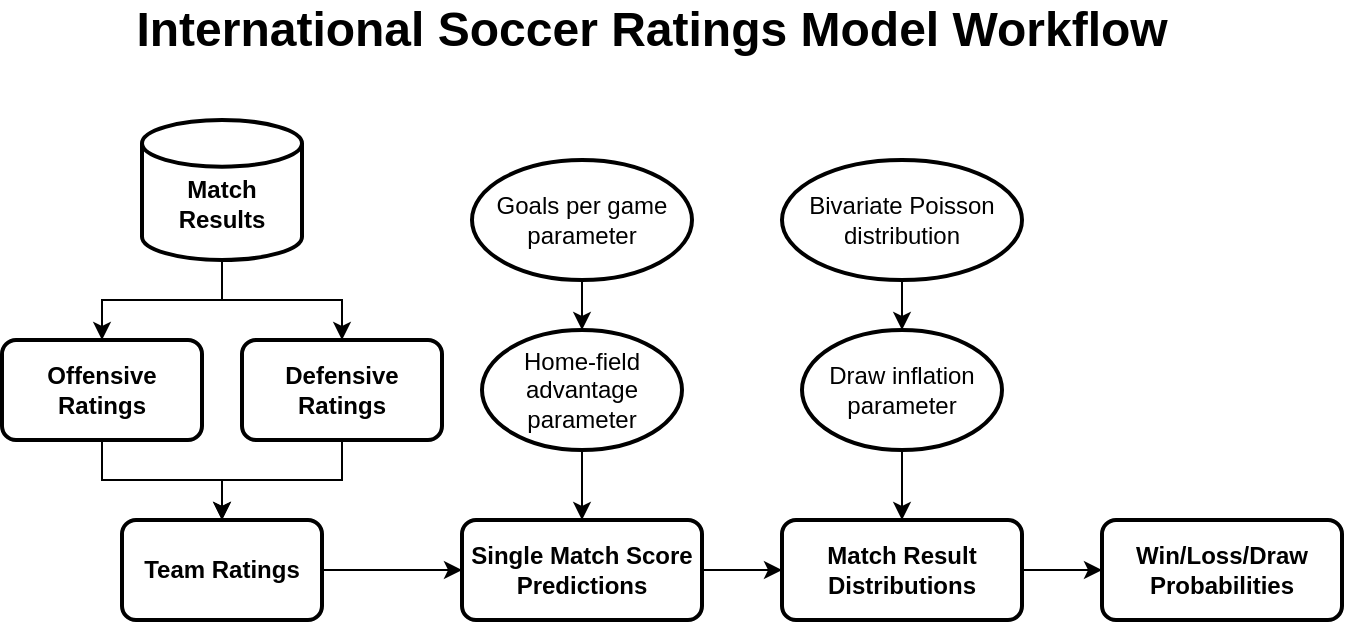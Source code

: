 <mxfile version="24.1.0" type="device">
  <diagram id="C5RBs43oDa-KdzZeNtuy" name="Page-1">
    <mxGraphModel dx="1706" dy="830" grid="1" gridSize="10" guides="1" tooltips="1" connect="1" arrows="1" fold="1" page="1" pageScale="1" pageWidth="827" pageHeight="1169" math="0" shadow="0">
      <root>
        <mxCell id="WIyWlLk6GJQsqaUBKTNV-0" />
        <mxCell id="WIyWlLk6GJQsqaUBKTNV-1" parent="WIyWlLk6GJQsqaUBKTNV-0" />
        <mxCell id="hffF-PGnoq3ZM0w_EB8X-14" style="edgeStyle=orthogonalEdgeStyle;rounded=0;orthogonalLoop=1;jettySize=auto;html=1;entryX=0.5;entryY=0;entryDx=0;entryDy=0;" edge="1" parent="WIyWlLk6GJQsqaUBKTNV-1" source="hffF-PGnoq3ZM0w_EB8X-5" target="hffF-PGnoq3ZM0w_EB8X-6">
          <mxGeometry relative="1" as="geometry" />
        </mxCell>
        <mxCell id="hffF-PGnoq3ZM0w_EB8X-15" style="edgeStyle=orthogonalEdgeStyle;rounded=0;orthogonalLoop=1;jettySize=auto;html=1;entryX=0.5;entryY=0;entryDx=0;entryDy=0;" edge="1" parent="WIyWlLk6GJQsqaUBKTNV-1" source="hffF-PGnoq3ZM0w_EB8X-5" target="hffF-PGnoq3ZM0w_EB8X-7">
          <mxGeometry relative="1" as="geometry" />
        </mxCell>
        <mxCell id="hffF-PGnoq3ZM0w_EB8X-5" value="&lt;div&gt;&lt;br&gt;&lt;/div&gt;&lt;div&gt;&lt;span&gt;Match Results&lt;/span&gt;&lt;/div&gt;" style="strokeWidth=2;html=1;shape=mxgraph.flowchart.database;whiteSpace=wrap;fontStyle=1" vertex="1" parent="WIyWlLk6GJQsqaUBKTNV-1">
          <mxGeometry x="149" y="80" width="80" height="70" as="geometry" />
        </mxCell>
        <mxCell id="hffF-PGnoq3ZM0w_EB8X-16" style="edgeStyle=orthogonalEdgeStyle;rounded=0;orthogonalLoop=1;jettySize=auto;html=1;entryX=0.5;entryY=0;entryDx=0;entryDy=0;" edge="1" parent="WIyWlLk6GJQsqaUBKTNV-1" source="hffF-PGnoq3ZM0w_EB8X-6" target="hffF-PGnoq3ZM0w_EB8X-8">
          <mxGeometry relative="1" as="geometry" />
        </mxCell>
        <mxCell id="hffF-PGnoq3ZM0w_EB8X-6" value="&lt;b&gt;Offensive Ratings&lt;/b&gt;" style="rounded=1;whiteSpace=wrap;html=1;absoluteArcSize=1;arcSize=14;strokeWidth=2;" vertex="1" parent="WIyWlLk6GJQsqaUBKTNV-1">
          <mxGeometry x="79" y="190" width="100" height="50" as="geometry" />
        </mxCell>
        <mxCell id="hffF-PGnoq3ZM0w_EB8X-17" style="edgeStyle=orthogonalEdgeStyle;rounded=0;orthogonalLoop=1;jettySize=auto;html=1;entryX=0.5;entryY=0;entryDx=0;entryDy=0;" edge="1" parent="WIyWlLk6GJQsqaUBKTNV-1" source="hffF-PGnoq3ZM0w_EB8X-7" target="hffF-PGnoq3ZM0w_EB8X-8">
          <mxGeometry relative="1" as="geometry" />
        </mxCell>
        <mxCell id="hffF-PGnoq3ZM0w_EB8X-7" value="&lt;b&gt;Defensive&lt;/b&gt;&lt;div&gt;&lt;b&gt;Ratings&lt;/b&gt;&lt;/div&gt;" style="rounded=1;whiteSpace=wrap;html=1;absoluteArcSize=1;arcSize=14;strokeWidth=2;" vertex="1" parent="WIyWlLk6GJQsqaUBKTNV-1">
          <mxGeometry x="199" y="190" width="100" height="50" as="geometry" />
        </mxCell>
        <mxCell id="hffF-PGnoq3ZM0w_EB8X-18" style="edgeStyle=orthogonalEdgeStyle;rounded=0;orthogonalLoop=1;jettySize=auto;html=1;entryX=0;entryY=0.5;entryDx=0;entryDy=0;" edge="1" parent="WIyWlLk6GJQsqaUBKTNV-1" source="hffF-PGnoq3ZM0w_EB8X-8" target="hffF-PGnoq3ZM0w_EB8X-9">
          <mxGeometry relative="1" as="geometry" />
        </mxCell>
        <mxCell id="hffF-PGnoq3ZM0w_EB8X-8" value="&lt;b&gt;Team Ratings&lt;/b&gt;" style="rounded=1;whiteSpace=wrap;html=1;absoluteArcSize=1;arcSize=14;strokeWidth=2;" vertex="1" parent="WIyWlLk6GJQsqaUBKTNV-1">
          <mxGeometry x="139" y="280" width="100" height="50" as="geometry" />
        </mxCell>
        <mxCell id="hffF-PGnoq3ZM0w_EB8X-19" style="edgeStyle=orthogonalEdgeStyle;rounded=0;orthogonalLoop=1;jettySize=auto;html=1;" edge="1" parent="WIyWlLk6GJQsqaUBKTNV-1" source="hffF-PGnoq3ZM0w_EB8X-9" target="hffF-PGnoq3ZM0w_EB8X-10">
          <mxGeometry relative="1" as="geometry" />
        </mxCell>
        <mxCell id="hffF-PGnoq3ZM0w_EB8X-9" value="&lt;b&gt;Single Match Score Predictions&lt;/b&gt;" style="rounded=1;whiteSpace=wrap;html=1;absoluteArcSize=1;arcSize=14;strokeWidth=2;" vertex="1" parent="WIyWlLk6GJQsqaUBKTNV-1">
          <mxGeometry x="309" y="280" width="120" height="50" as="geometry" />
        </mxCell>
        <mxCell id="hffF-PGnoq3ZM0w_EB8X-20" style="edgeStyle=orthogonalEdgeStyle;rounded=0;orthogonalLoop=1;jettySize=auto;html=1;" edge="1" parent="WIyWlLk6GJQsqaUBKTNV-1" source="hffF-PGnoq3ZM0w_EB8X-10" target="hffF-PGnoq3ZM0w_EB8X-11">
          <mxGeometry relative="1" as="geometry" />
        </mxCell>
        <mxCell id="hffF-PGnoq3ZM0w_EB8X-10" value="&lt;b&gt;Match Result&lt;/b&gt;&lt;div&gt;&lt;b&gt;Distributions&lt;/b&gt;&lt;/div&gt;" style="rounded=1;whiteSpace=wrap;html=1;absoluteArcSize=1;arcSize=14;strokeWidth=2;" vertex="1" parent="WIyWlLk6GJQsqaUBKTNV-1">
          <mxGeometry x="469" y="280" width="120" height="50" as="geometry" />
        </mxCell>
        <mxCell id="hffF-PGnoq3ZM0w_EB8X-11" value="&lt;div&gt;&lt;b&gt;Win/Loss/Draw&lt;/b&gt;&lt;/div&gt;&lt;div&gt;&lt;b&gt;Probabilities&lt;/b&gt;&lt;/div&gt;" style="rounded=1;whiteSpace=wrap;html=1;absoluteArcSize=1;arcSize=14;strokeWidth=2;" vertex="1" parent="WIyWlLk6GJQsqaUBKTNV-1">
          <mxGeometry x="629" y="280" width="120" height="50" as="geometry" />
        </mxCell>
        <mxCell id="hffF-PGnoq3ZM0w_EB8X-25" style="edgeStyle=orthogonalEdgeStyle;rounded=0;orthogonalLoop=1;jettySize=auto;html=1;entryX=0.5;entryY=0;entryDx=0;entryDy=0;" edge="1" parent="WIyWlLk6GJQsqaUBKTNV-1" source="hffF-PGnoq3ZM0w_EB8X-22" target="hffF-PGnoq3ZM0w_EB8X-9">
          <mxGeometry relative="1" as="geometry" />
        </mxCell>
        <mxCell id="hffF-PGnoq3ZM0w_EB8X-22" value="Home-field advantage&lt;div&gt;parameter&lt;/div&gt;" style="strokeWidth=2;html=1;shape=mxgraph.flowchart.start_1;whiteSpace=wrap;" vertex="1" parent="WIyWlLk6GJQsqaUBKTNV-1">
          <mxGeometry x="319" y="185" width="100" height="60" as="geometry" />
        </mxCell>
        <mxCell id="hffF-PGnoq3ZM0w_EB8X-23" value="Goals per game parameter" style="strokeWidth=2;html=1;shape=mxgraph.flowchart.start_1;whiteSpace=wrap;" vertex="1" parent="WIyWlLk6GJQsqaUBKTNV-1">
          <mxGeometry x="314" y="100" width="110" height="60" as="geometry" />
        </mxCell>
        <mxCell id="hffF-PGnoq3ZM0w_EB8X-24" style="edgeStyle=orthogonalEdgeStyle;rounded=0;orthogonalLoop=1;jettySize=auto;html=1;entryX=0.5;entryY=0;entryDx=0;entryDy=0;entryPerimeter=0;" edge="1" parent="WIyWlLk6GJQsqaUBKTNV-1" source="hffF-PGnoq3ZM0w_EB8X-23" target="hffF-PGnoq3ZM0w_EB8X-22">
          <mxGeometry relative="1" as="geometry" />
        </mxCell>
        <mxCell id="hffF-PGnoq3ZM0w_EB8X-27" style="edgeStyle=orthogonalEdgeStyle;rounded=0;orthogonalLoop=1;jettySize=auto;html=1;entryX=0.5;entryY=0;entryDx=0;entryDy=0;" edge="1" parent="WIyWlLk6GJQsqaUBKTNV-1" source="hffF-PGnoq3ZM0w_EB8X-26" target="hffF-PGnoq3ZM0w_EB8X-10">
          <mxGeometry relative="1" as="geometry" />
        </mxCell>
        <mxCell id="hffF-PGnoq3ZM0w_EB8X-26" value="Draw inflation&lt;div&gt;parameter&lt;/div&gt;" style="strokeWidth=2;html=1;shape=mxgraph.flowchart.start_1;whiteSpace=wrap;" vertex="1" parent="WIyWlLk6GJQsqaUBKTNV-1">
          <mxGeometry x="479" y="185" width="100" height="60" as="geometry" />
        </mxCell>
        <mxCell id="hffF-PGnoq3ZM0w_EB8X-28" value="Bivariate Poisson&lt;div&gt;distribution&lt;/div&gt;" style="strokeWidth=2;html=1;shape=mxgraph.flowchart.start_1;whiteSpace=wrap;" vertex="1" parent="WIyWlLk6GJQsqaUBKTNV-1">
          <mxGeometry x="469" y="100" width="120" height="60" as="geometry" />
        </mxCell>
        <mxCell id="hffF-PGnoq3ZM0w_EB8X-29" style="edgeStyle=orthogonalEdgeStyle;rounded=0;orthogonalLoop=1;jettySize=auto;html=1;entryX=0.5;entryY=0;entryDx=0;entryDy=0;entryPerimeter=0;" edge="1" parent="WIyWlLk6GJQsqaUBKTNV-1" source="hffF-PGnoq3ZM0w_EB8X-28" target="hffF-PGnoq3ZM0w_EB8X-26">
          <mxGeometry relative="1" as="geometry" />
        </mxCell>
        <mxCell id="hffF-PGnoq3ZM0w_EB8X-30" value="&lt;b&gt;&lt;font style=&quot;font-size: 24px;&quot;&gt;International Soccer Ratings Model Workflow&lt;/font&gt;&lt;/b&gt;" style="text;html=1;align=center;verticalAlign=middle;whiteSpace=wrap;rounded=0;" vertex="1" parent="WIyWlLk6GJQsqaUBKTNV-1">
          <mxGeometry x="89" y="20" width="630" height="30" as="geometry" />
        </mxCell>
      </root>
    </mxGraphModel>
  </diagram>
</mxfile>
